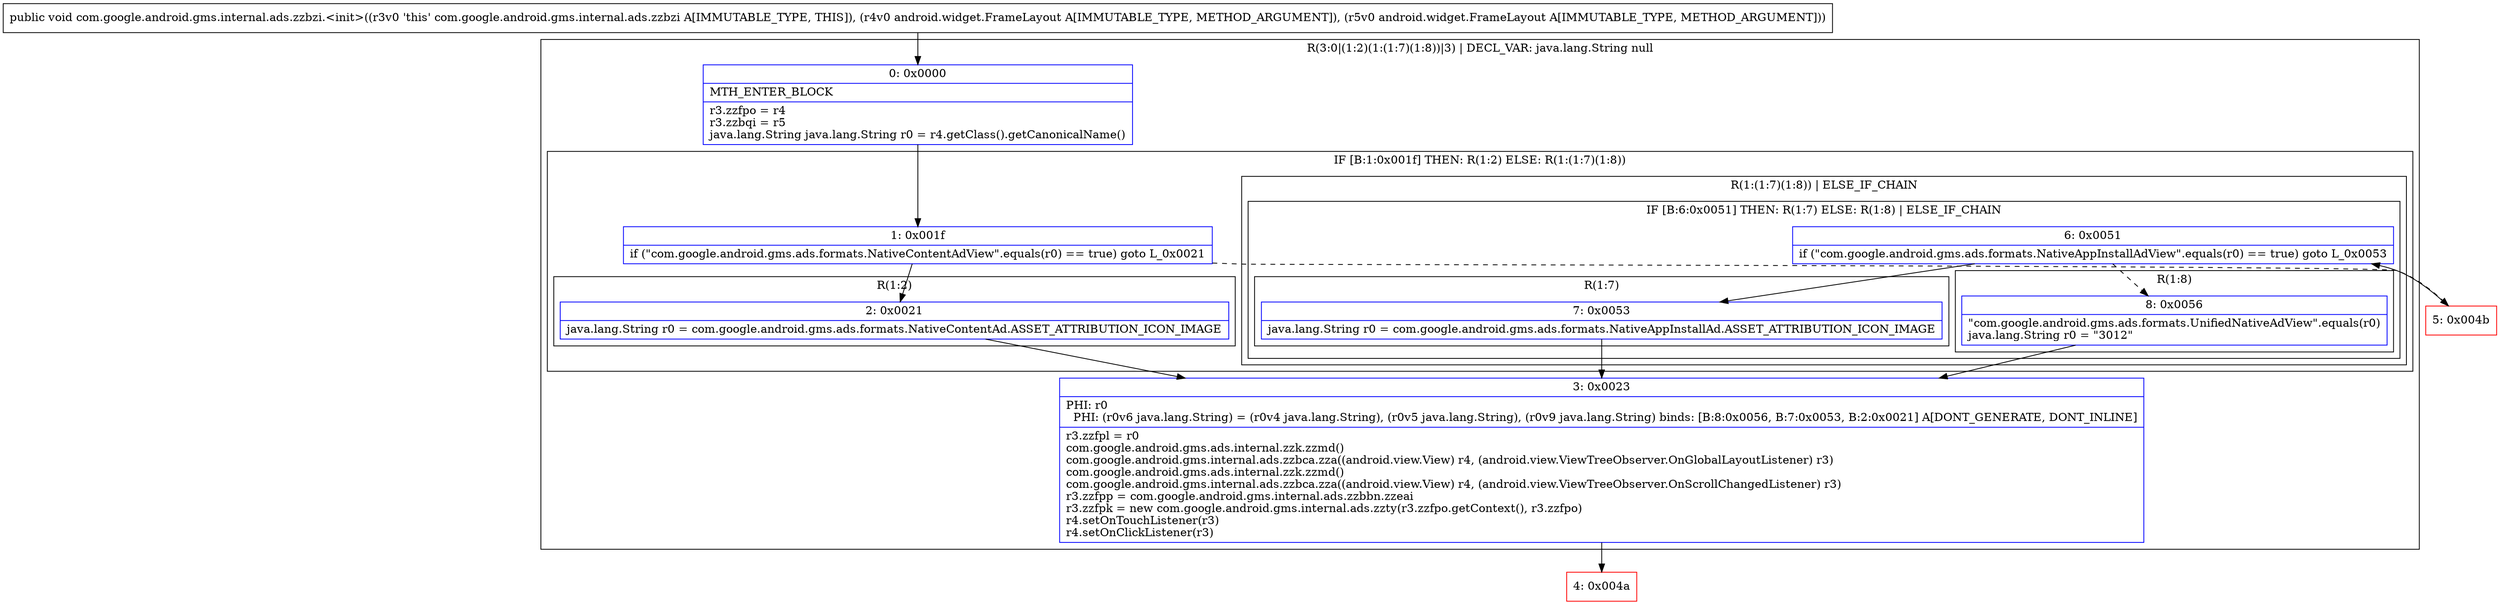 digraph "CFG forcom.google.android.gms.internal.ads.zzbzi.\<init\>(Landroid\/widget\/FrameLayout;Landroid\/widget\/FrameLayout;)V" {
subgraph cluster_Region_1298775073 {
label = "R(3:0|(1:2)(1:(1:7)(1:8))|3) | DECL_VAR: java.lang.String null\l";
node [shape=record,color=blue];
Node_0 [shape=record,label="{0\:\ 0x0000|MTH_ENTER_BLOCK\l|r3.zzfpo = r4\lr3.zzbqi = r5\ljava.lang.String java.lang.String r0 = r4.getClass().getCanonicalName()\l}"];
subgraph cluster_IfRegion_1135464797 {
label = "IF [B:1:0x001f] THEN: R(1:2) ELSE: R(1:(1:7)(1:8))";
node [shape=record,color=blue];
Node_1 [shape=record,label="{1\:\ 0x001f|if (\"com.google.android.gms.ads.formats.NativeContentAdView\".equals(r0) == true) goto L_0x0021\l}"];
subgraph cluster_Region_1689781761 {
label = "R(1:2)";
node [shape=record,color=blue];
Node_2 [shape=record,label="{2\:\ 0x0021|java.lang.String r0 = com.google.android.gms.ads.formats.NativeContentAd.ASSET_ATTRIBUTION_ICON_IMAGE\l}"];
}
subgraph cluster_Region_2031367466 {
label = "R(1:(1:7)(1:8)) | ELSE_IF_CHAIN\l";
node [shape=record,color=blue];
subgraph cluster_IfRegion_233890745 {
label = "IF [B:6:0x0051] THEN: R(1:7) ELSE: R(1:8) | ELSE_IF_CHAIN\l";
node [shape=record,color=blue];
Node_6 [shape=record,label="{6\:\ 0x0051|if (\"com.google.android.gms.ads.formats.NativeAppInstallAdView\".equals(r0) == true) goto L_0x0053\l}"];
subgraph cluster_Region_1228017987 {
label = "R(1:7)";
node [shape=record,color=blue];
Node_7 [shape=record,label="{7\:\ 0x0053|java.lang.String r0 = com.google.android.gms.ads.formats.NativeAppInstallAd.ASSET_ATTRIBUTION_ICON_IMAGE\l}"];
}
subgraph cluster_Region_1236935905 {
label = "R(1:8)";
node [shape=record,color=blue];
Node_8 [shape=record,label="{8\:\ 0x0056|\"com.google.android.gms.ads.formats.UnifiedNativeAdView\".equals(r0)\ljava.lang.String r0 = \"3012\"\l}"];
}
}
}
}
Node_3 [shape=record,label="{3\:\ 0x0023|PHI: r0 \l  PHI: (r0v6 java.lang.String) = (r0v4 java.lang.String), (r0v5 java.lang.String), (r0v9 java.lang.String) binds: [B:8:0x0056, B:7:0x0053, B:2:0x0021] A[DONT_GENERATE, DONT_INLINE]\l|r3.zzfpl = r0\lcom.google.android.gms.ads.internal.zzk.zzmd()\lcom.google.android.gms.internal.ads.zzbca.zza((android.view.View) r4, (android.view.ViewTreeObserver.OnGlobalLayoutListener) r3)\lcom.google.android.gms.ads.internal.zzk.zzmd()\lcom.google.android.gms.internal.ads.zzbca.zza((android.view.View) r4, (android.view.ViewTreeObserver.OnScrollChangedListener) r3)\lr3.zzfpp = com.google.android.gms.internal.ads.zzbbn.zzeai\lr3.zzfpk = new com.google.android.gms.internal.ads.zzty(r3.zzfpo.getContext(), r3.zzfpo)\lr4.setOnTouchListener(r3)\lr4.setOnClickListener(r3)\l}"];
}
Node_4 [shape=record,color=red,label="{4\:\ 0x004a}"];
Node_5 [shape=record,color=red,label="{5\:\ 0x004b}"];
MethodNode[shape=record,label="{public void com.google.android.gms.internal.ads.zzbzi.\<init\>((r3v0 'this' com.google.android.gms.internal.ads.zzbzi A[IMMUTABLE_TYPE, THIS]), (r4v0 android.widget.FrameLayout A[IMMUTABLE_TYPE, METHOD_ARGUMENT]), (r5v0 android.widget.FrameLayout A[IMMUTABLE_TYPE, METHOD_ARGUMENT])) }"];
MethodNode -> Node_0;
Node_0 -> Node_1;
Node_1 -> Node_2;
Node_1 -> Node_5[style=dashed];
Node_2 -> Node_3;
Node_6 -> Node_7;
Node_6 -> Node_8[style=dashed];
Node_7 -> Node_3;
Node_8 -> Node_3;
Node_3 -> Node_4;
Node_5 -> Node_6;
}

